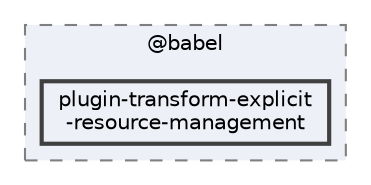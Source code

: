 digraph "C:/Users/arisc/OneDrive/Documents/GitHub/FINAL/EcoEats-Project/node_modules/@babel/plugin-transform-explicit-resource-management"
{
 // LATEX_PDF_SIZE
  bgcolor="transparent";
  edge [fontname=Helvetica,fontsize=10,labelfontname=Helvetica,labelfontsize=10];
  node [fontname=Helvetica,fontsize=10,shape=box,height=0.2,width=0.4];
  compound=true
  subgraph clusterdir_722061c1cf8b4789a21e021c5ce72eb2 {
    graph [ bgcolor="#edf0f7", pencolor="grey50", label="@babel", fontname=Helvetica,fontsize=10 style="filled,dashed", URL="dir_722061c1cf8b4789a21e021c5ce72eb2.html",tooltip=""]
  dir_deaf56b23434fbb5d3bd9fa74e309655 [label="plugin-transform-explicit\l-resource-management", fillcolor="#edf0f7", color="grey25", style="filled,bold", URL="dir_deaf56b23434fbb5d3bd9fa74e309655.html",tooltip=""];
  }
}
